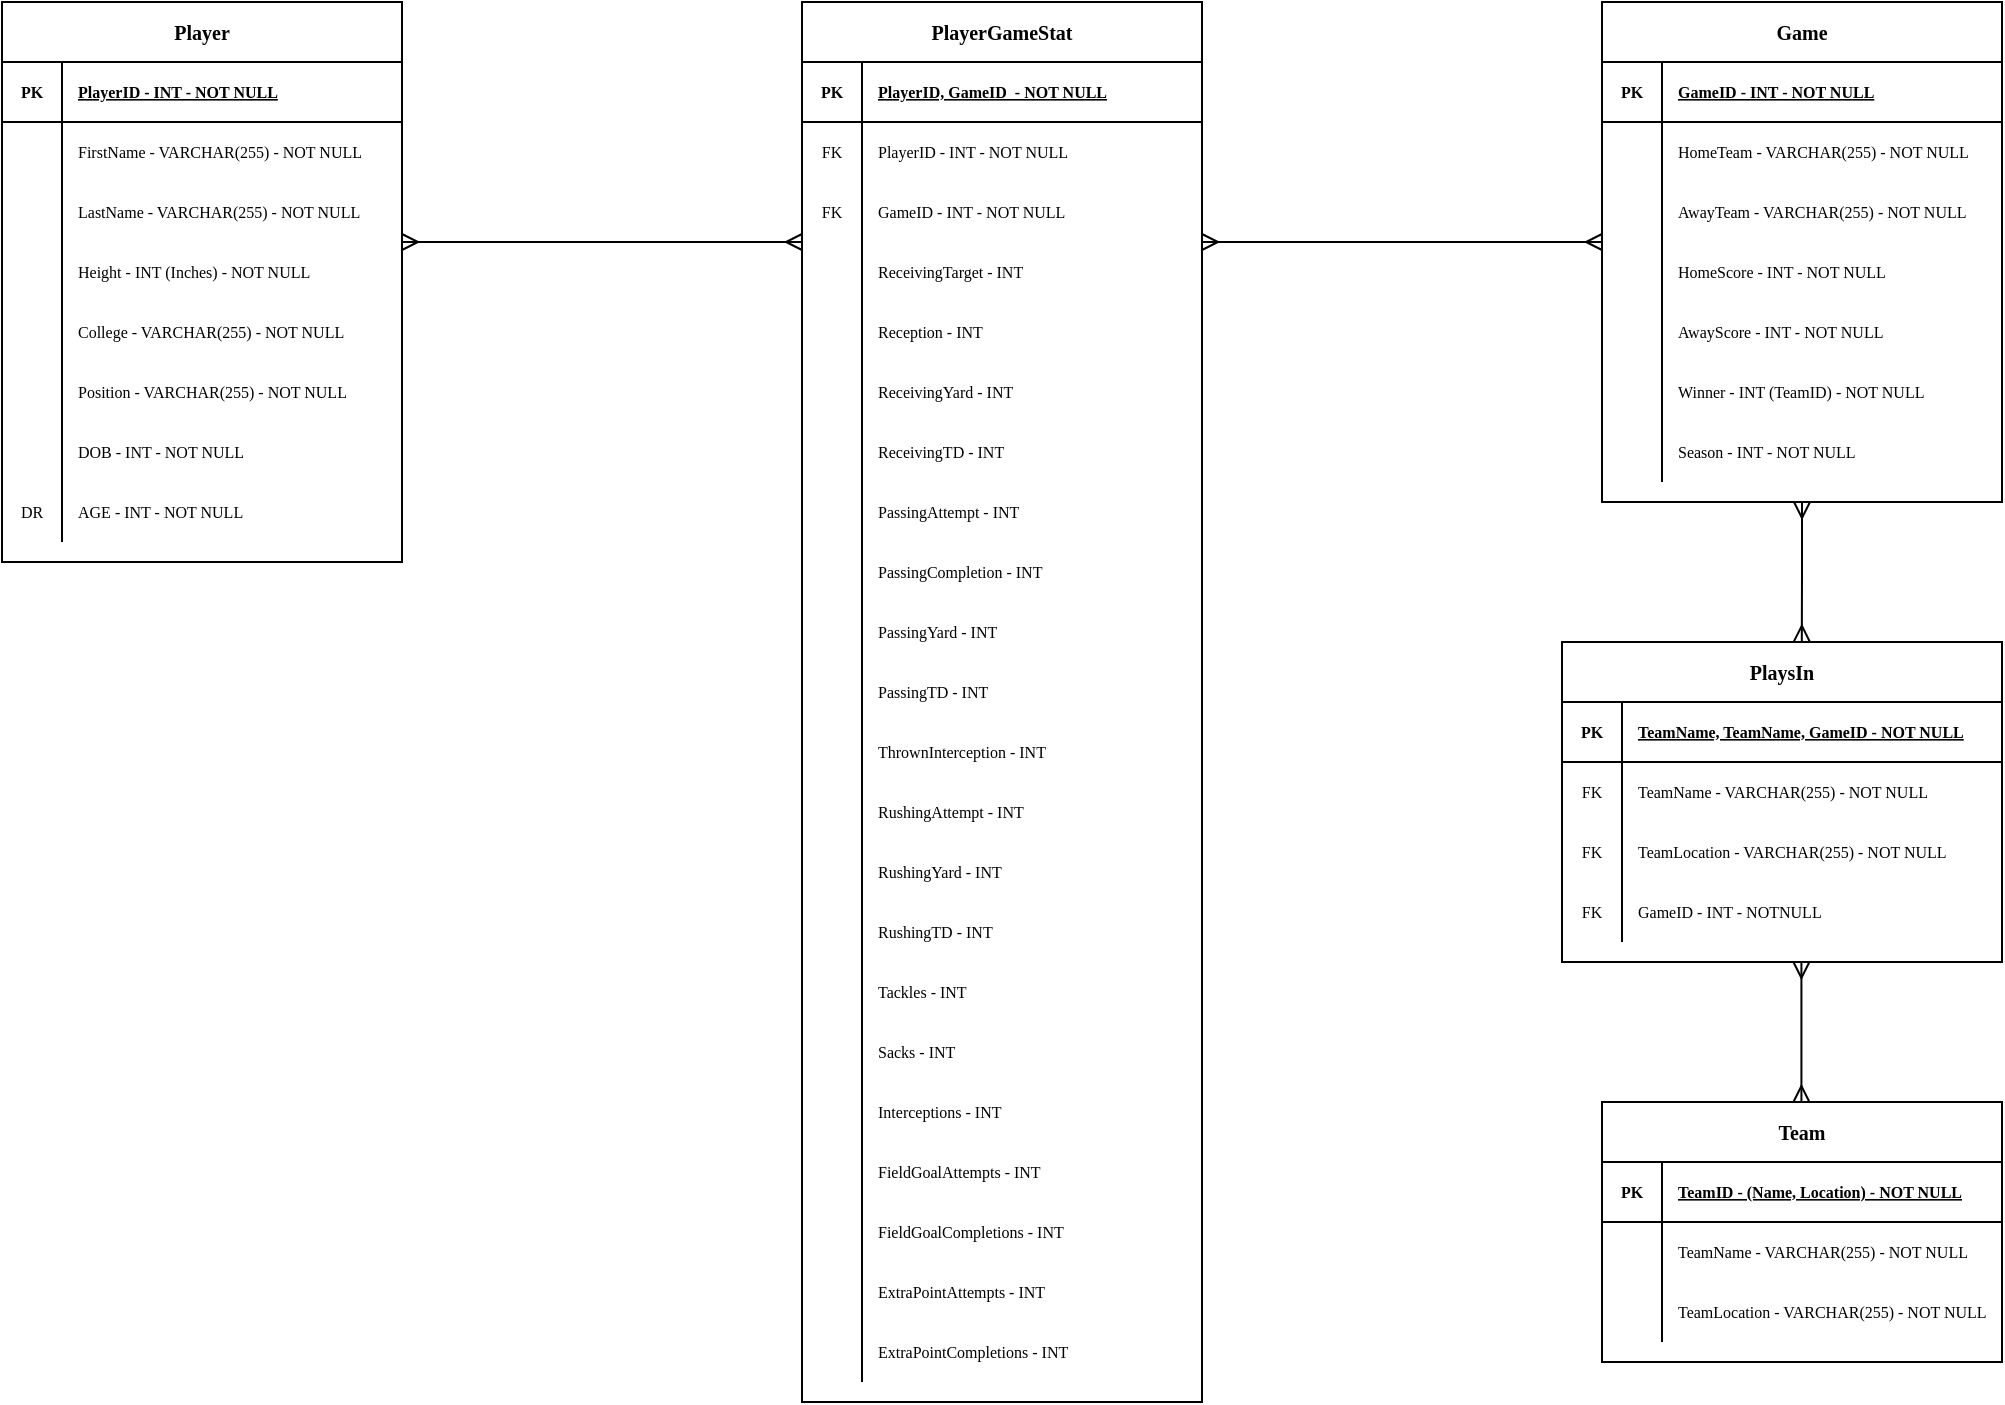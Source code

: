 <mxfile version="26.2.5">
  <diagram id="R2lEEEUBdFMjLlhIrx00" name="Page-1">
    <mxGraphModel dx="1680" dy="929" grid="1" gridSize="10" guides="1" tooltips="1" connect="1" arrows="1" fold="1" page="1" pageScale="1" pageWidth="1100" pageHeight="850" math="0" shadow="0" extFonts="Permanent Marker^https://fonts.googleapis.com/css?family=Permanent+Marker">
      <root>
        <mxCell id="0" />
        <mxCell id="1" parent="0" />
        <mxCell id="C-vyLk0tnHw3VtMMgP7b-2" value="Player" style="shape=table;startSize=30;container=1;collapsible=1;childLayout=tableLayout;fixedRows=1;rowLines=0;fontStyle=1;align=center;resizeLast=1;fontFamily=Times New Roman;fontSize=10;" parent="1" vertex="1">
          <mxGeometry x="40" y="40" width="200" height="280" as="geometry">
            <mxRectangle x="250" y="40" width="130" height="30" as="alternateBounds" />
          </mxGeometry>
        </mxCell>
        <mxCell id="C-vyLk0tnHw3VtMMgP7b-3" value="" style="shape=partialRectangle;collapsible=0;dropTarget=0;pointerEvents=0;fillColor=none;points=[[0,0.5],[1,0.5]];portConstraint=eastwest;top=0;left=0;right=0;bottom=1;fontFamily=Times New Roman;fontSize=8;" parent="C-vyLk0tnHw3VtMMgP7b-2" vertex="1">
          <mxGeometry y="30" width="200" height="30" as="geometry" />
        </mxCell>
        <mxCell id="C-vyLk0tnHw3VtMMgP7b-4" value="PK" style="shape=partialRectangle;overflow=hidden;connectable=0;fillColor=none;top=0;left=0;bottom=0;right=0;fontStyle=1;fontFamily=Times New Roman;fontSize=8;" parent="C-vyLk0tnHw3VtMMgP7b-3" vertex="1">
          <mxGeometry width="30" height="30" as="geometry">
            <mxRectangle width="30" height="30" as="alternateBounds" />
          </mxGeometry>
        </mxCell>
        <mxCell id="C-vyLk0tnHw3VtMMgP7b-5" value="PlayerID - INT - NOT NULL" style="shape=partialRectangle;overflow=hidden;connectable=0;fillColor=none;top=0;left=0;bottom=0;right=0;align=left;spacingLeft=6;fontStyle=5;fontFamily=Times New Roman;fontSize=8;" parent="C-vyLk0tnHw3VtMMgP7b-3" vertex="1">
          <mxGeometry x="30" width="170" height="30" as="geometry">
            <mxRectangle width="170" height="30" as="alternateBounds" />
          </mxGeometry>
        </mxCell>
        <mxCell id="C-vyLk0tnHw3VtMMgP7b-6" value="" style="shape=partialRectangle;collapsible=0;dropTarget=0;pointerEvents=0;fillColor=none;points=[[0,0.5],[1,0.5]];portConstraint=eastwest;top=0;left=0;right=0;bottom=0;fontFamily=Times New Roman;fontSize=8;" parent="C-vyLk0tnHw3VtMMgP7b-2" vertex="1">
          <mxGeometry y="60" width="200" height="30" as="geometry" />
        </mxCell>
        <mxCell id="C-vyLk0tnHw3VtMMgP7b-7" value="" style="shape=partialRectangle;overflow=hidden;connectable=0;fillColor=none;top=0;left=0;bottom=0;right=0;fontFamily=Times New Roman;fontSize=8;" parent="C-vyLk0tnHw3VtMMgP7b-6" vertex="1">
          <mxGeometry width="30" height="30" as="geometry">
            <mxRectangle width="30" height="30" as="alternateBounds" />
          </mxGeometry>
        </mxCell>
        <mxCell id="C-vyLk0tnHw3VtMMgP7b-8" value="FirstName - VARCHAR(255) - NOT NULL" style="shape=partialRectangle;overflow=hidden;connectable=0;fillColor=none;top=0;left=0;bottom=0;right=0;align=left;spacingLeft=6;fontFamily=Times New Roman;fontSize=8;" parent="C-vyLk0tnHw3VtMMgP7b-6" vertex="1">
          <mxGeometry x="30" width="170" height="30" as="geometry">
            <mxRectangle width="170" height="30" as="alternateBounds" />
          </mxGeometry>
        </mxCell>
        <mxCell id="C-vyLk0tnHw3VtMMgP7b-9" value="" style="shape=partialRectangle;collapsible=0;dropTarget=0;pointerEvents=0;fillColor=none;points=[[0,0.5],[1,0.5]];portConstraint=eastwest;top=0;left=0;right=0;bottom=0;fontFamily=Times New Roman;fontSize=8;" parent="C-vyLk0tnHw3VtMMgP7b-2" vertex="1">
          <mxGeometry y="90" width="200" height="30" as="geometry" />
        </mxCell>
        <mxCell id="C-vyLk0tnHw3VtMMgP7b-10" value="" style="shape=partialRectangle;overflow=hidden;connectable=0;fillColor=none;top=0;left=0;bottom=0;right=0;fontFamily=Times New Roman;fontSize=8;" parent="C-vyLk0tnHw3VtMMgP7b-9" vertex="1">
          <mxGeometry width="30" height="30" as="geometry">
            <mxRectangle width="30" height="30" as="alternateBounds" />
          </mxGeometry>
        </mxCell>
        <mxCell id="C-vyLk0tnHw3VtMMgP7b-11" value="LastName - VARCHAR(255) - NOT NULL" style="shape=partialRectangle;overflow=hidden;connectable=0;fillColor=none;top=0;left=0;bottom=0;right=0;align=left;spacingLeft=6;fontFamily=Times New Roman;fontSize=8;" parent="C-vyLk0tnHw3VtMMgP7b-9" vertex="1">
          <mxGeometry x="30" width="170" height="30" as="geometry">
            <mxRectangle width="170" height="30" as="alternateBounds" />
          </mxGeometry>
        </mxCell>
        <mxCell id="zyysileTnuzCMfOpkXGx-22" value="" style="shape=partialRectangle;collapsible=0;dropTarget=0;pointerEvents=0;fillColor=none;points=[[0,0.5],[1,0.5]];portConstraint=eastwest;top=0;left=0;right=0;bottom=0;fontFamily=Times New Roman;fontSize=8;" vertex="1" parent="C-vyLk0tnHw3VtMMgP7b-2">
          <mxGeometry y="120" width="200" height="30" as="geometry" />
        </mxCell>
        <mxCell id="zyysileTnuzCMfOpkXGx-23" value="" style="shape=partialRectangle;overflow=hidden;connectable=0;fillColor=none;top=0;left=0;bottom=0;right=0;fontFamily=Times New Roman;fontSize=8;" vertex="1" parent="zyysileTnuzCMfOpkXGx-22">
          <mxGeometry width="30" height="30" as="geometry">
            <mxRectangle width="30" height="30" as="alternateBounds" />
          </mxGeometry>
        </mxCell>
        <mxCell id="zyysileTnuzCMfOpkXGx-24" value="Height - INT (Inches) - NOT NULL" style="shape=partialRectangle;overflow=hidden;connectable=0;fillColor=none;top=0;left=0;bottom=0;right=0;align=left;spacingLeft=6;fontFamily=Times New Roman;fontSize=8;" vertex="1" parent="zyysileTnuzCMfOpkXGx-22">
          <mxGeometry x="30" width="170" height="30" as="geometry">
            <mxRectangle width="170" height="30" as="alternateBounds" />
          </mxGeometry>
        </mxCell>
        <mxCell id="zyysileTnuzCMfOpkXGx-25" value="" style="shape=partialRectangle;collapsible=0;dropTarget=0;pointerEvents=0;fillColor=none;points=[[0,0.5],[1,0.5]];portConstraint=eastwest;top=0;left=0;right=0;bottom=0;fontFamily=Times New Roman;fontSize=8;" vertex="1" parent="C-vyLk0tnHw3VtMMgP7b-2">
          <mxGeometry y="150" width="200" height="30" as="geometry" />
        </mxCell>
        <mxCell id="zyysileTnuzCMfOpkXGx-26" value="" style="shape=partialRectangle;overflow=hidden;connectable=0;fillColor=none;top=0;left=0;bottom=0;right=0;fontFamily=Times New Roman;fontSize=8;" vertex="1" parent="zyysileTnuzCMfOpkXGx-25">
          <mxGeometry width="30" height="30" as="geometry">
            <mxRectangle width="30" height="30" as="alternateBounds" />
          </mxGeometry>
        </mxCell>
        <mxCell id="zyysileTnuzCMfOpkXGx-27" value="College - VARCHAR(255) - NOT NULL" style="shape=partialRectangle;overflow=hidden;connectable=0;fillColor=none;top=0;left=0;bottom=0;right=0;align=left;spacingLeft=6;fontFamily=Times New Roman;fontSize=8;" vertex="1" parent="zyysileTnuzCMfOpkXGx-25">
          <mxGeometry x="30" width="170" height="30" as="geometry">
            <mxRectangle width="170" height="30" as="alternateBounds" />
          </mxGeometry>
        </mxCell>
        <mxCell id="zyysileTnuzCMfOpkXGx-28" value="" style="shape=partialRectangle;collapsible=0;dropTarget=0;pointerEvents=0;fillColor=none;points=[[0,0.5],[1,0.5]];portConstraint=eastwest;top=0;left=0;right=0;bottom=0;fontFamily=Times New Roman;fontSize=8;" vertex="1" parent="C-vyLk0tnHw3VtMMgP7b-2">
          <mxGeometry y="180" width="200" height="30" as="geometry" />
        </mxCell>
        <mxCell id="zyysileTnuzCMfOpkXGx-29" value="" style="shape=partialRectangle;overflow=hidden;connectable=0;fillColor=none;top=0;left=0;bottom=0;right=0;fontFamily=Times New Roman;fontSize=8;" vertex="1" parent="zyysileTnuzCMfOpkXGx-28">
          <mxGeometry width="30" height="30" as="geometry">
            <mxRectangle width="30" height="30" as="alternateBounds" />
          </mxGeometry>
        </mxCell>
        <mxCell id="zyysileTnuzCMfOpkXGx-30" value="Position - VARCHAR(255) - NOT NULL" style="shape=partialRectangle;overflow=hidden;connectable=0;fillColor=none;top=0;left=0;bottom=0;right=0;align=left;spacingLeft=6;fontFamily=Times New Roman;fontSize=8;" vertex="1" parent="zyysileTnuzCMfOpkXGx-28">
          <mxGeometry x="30" width="170" height="30" as="geometry">
            <mxRectangle width="170" height="30" as="alternateBounds" />
          </mxGeometry>
        </mxCell>
        <mxCell id="zyysileTnuzCMfOpkXGx-31" value="" style="shape=partialRectangle;collapsible=0;dropTarget=0;pointerEvents=0;fillColor=none;points=[[0,0.5],[1,0.5]];portConstraint=eastwest;top=0;left=0;right=0;bottom=0;fontFamily=Times New Roman;fontSize=8;" vertex="1" parent="C-vyLk0tnHw3VtMMgP7b-2">
          <mxGeometry y="210" width="200" height="30" as="geometry" />
        </mxCell>
        <mxCell id="zyysileTnuzCMfOpkXGx-32" value="" style="shape=partialRectangle;overflow=hidden;connectable=0;fillColor=none;top=0;left=0;bottom=0;right=0;fontFamily=Times New Roman;fontSize=8;" vertex="1" parent="zyysileTnuzCMfOpkXGx-31">
          <mxGeometry width="30" height="30" as="geometry">
            <mxRectangle width="30" height="30" as="alternateBounds" />
          </mxGeometry>
        </mxCell>
        <mxCell id="zyysileTnuzCMfOpkXGx-33" value="DOB - INT - NOT NULL" style="shape=partialRectangle;overflow=hidden;connectable=0;fillColor=none;top=0;left=0;bottom=0;right=0;align=left;spacingLeft=6;fontFamily=Times New Roman;fontSize=8;" vertex="1" parent="zyysileTnuzCMfOpkXGx-31">
          <mxGeometry x="30" width="170" height="30" as="geometry">
            <mxRectangle width="170" height="30" as="alternateBounds" />
          </mxGeometry>
        </mxCell>
        <mxCell id="zyysileTnuzCMfOpkXGx-34" value="" style="shape=partialRectangle;collapsible=0;dropTarget=0;pointerEvents=0;fillColor=none;points=[[0,0.5],[1,0.5]];portConstraint=eastwest;top=0;left=0;right=0;bottom=0;fontFamily=Times New Roman;fontSize=8;" vertex="1" parent="C-vyLk0tnHw3VtMMgP7b-2">
          <mxGeometry y="240" width="200" height="30" as="geometry" />
        </mxCell>
        <mxCell id="zyysileTnuzCMfOpkXGx-35" value="DR" style="shape=partialRectangle;overflow=hidden;connectable=0;fillColor=none;top=0;left=0;bottom=0;right=0;fontFamily=Times New Roman;fontSize=8;" vertex="1" parent="zyysileTnuzCMfOpkXGx-34">
          <mxGeometry width="30" height="30" as="geometry">
            <mxRectangle width="30" height="30" as="alternateBounds" />
          </mxGeometry>
        </mxCell>
        <mxCell id="zyysileTnuzCMfOpkXGx-36" value="AGE - INT - NOT NULL" style="shape=partialRectangle;overflow=hidden;connectable=0;fillColor=none;top=0;left=0;bottom=0;right=0;align=left;spacingLeft=6;fontFamily=Times New Roman;fontSize=8;" vertex="1" parent="zyysileTnuzCMfOpkXGx-34">
          <mxGeometry x="30" width="170" height="30" as="geometry">
            <mxRectangle width="170" height="30" as="alternateBounds" />
          </mxGeometry>
        </mxCell>
        <mxCell id="zyysileTnuzCMfOpkXGx-40" value="PlayerGameStat" style="shape=table;startSize=30;container=1;collapsible=1;childLayout=tableLayout;fixedRows=1;rowLines=0;fontStyle=1;align=center;resizeLast=1;fontFamily=Times New Roman;fontSize=10;" vertex="1" parent="1">
          <mxGeometry x="440" y="40" width="200" height="700" as="geometry">
            <mxRectangle x="250" y="40" width="130" height="30" as="alternateBounds" />
          </mxGeometry>
        </mxCell>
        <mxCell id="zyysileTnuzCMfOpkXGx-41" value="" style="shape=partialRectangle;collapsible=0;dropTarget=0;pointerEvents=0;fillColor=none;points=[[0,0.5],[1,0.5]];portConstraint=eastwest;top=0;left=0;right=0;bottom=1;fontFamily=Times New Roman;fontSize=8;" vertex="1" parent="zyysileTnuzCMfOpkXGx-40">
          <mxGeometry y="30" width="200" height="30" as="geometry" />
        </mxCell>
        <mxCell id="zyysileTnuzCMfOpkXGx-42" value="PK" style="shape=partialRectangle;overflow=hidden;connectable=0;fillColor=none;top=0;left=0;bottom=0;right=0;fontStyle=1;fontFamily=Times New Roman;fontSize=8;" vertex="1" parent="zyysileTnuzCMfOpkXGx-41">
          <mxGeometry width="30" height="30" as="geometry">
            <mxRectangle width="30" height="30" as="alternateBounds" />
          </mxGeometry>
        </mxCell>
        <mxCell id="zyysileTnuzCMfOpkXGx-43" value="PlayerID, GameID  - NOT NULL" style="shape=partialRectangle;overflow=hidden;connectable=0;fillColor=none;top=0;left=0;bottom=0;right=0;align=left;spacingLeft=6;fontStyle=5;fontFamily=Times New Roman;fontSize=8;" vertex="1" parent="zyysileTnuzCMfOpkXGx-41">
          <mxGeometry x="30" width="170" height="30" as="geometry">
            <mxRectangle width="170" height="30" as="alternateBounds" />
          </mxGeometry>
        </mxCell>
        <mxCell id="zyysileTnuzCMfOpkXGx-44" value="" style="shape=partialRectangle;collapsible=0;dropTarget=0;pointerEvents=0;fillColor=none;points=[[0,0.5],[1,0.5]];portConstraint=eastwest;top=0;left=0;right=0;bottom=0;fontFamily=Times New Roman;fontSize=8;" vertex="1" parent="zyysileTnuzCMfOpkXGx-40">
          <mxGeometry y="60" width="200" height="30" as="geometry" />
        </mxCell>
        <mxCell id="zyysileTnuzCMfOpkXGx-45" value="FK" style="shape=partialRectangle;overflow=hidden;connectable=0;fillColor=none;top=0;left=0;bottom=0;right=0;fontFamily=Times New Roman;fontSize=8;" vertex="1" parent="zyysileTnuzCMfOpkXGx-44">
          <mxGeometry width="30" height="30" as="geometry">
            <mxRectangle width="30" height="30" as="alternateBounds" />
          </mxGeometry>
        </mxCell>
        <mxCell id="zyysileTnuzCMfOpkXGx-46" value="PlayerID - INT - NOT NULL" style="shape=partialRectangle;overflow=hidden;connectable=0;fillColor=none;top=0;left=0;bottom=0;right=0;align=left;spacingLeft=6;fontFamily=Times New Roman;fontSize=8;" vertex="1" parent="zyysileTnuzCMfOpkXGx-44">
          <mxGeometry x="30" width="170" height="30" as="geometry">
            <mxRectangle width="170" height="30" as="alternateBounds" />
          </mxGeometry>
        </mxCell>
        <mxCell id="zyysileTnuzCMfOpkXGx-47" value="" style="shape=partialRectangle;collapsible=0;dropTarget=0;pointerEvents=0;fillColor=none;points=[[0,0.5],[1,0.5]];portConstraint=eastwest;top=0;left=0;right=0;bottom=0;fontFamily=Times New Roman;fontSize=8;" vertex="1" parent="zyysileTnuzCMfOpkXGx-40">
          <mxGeometry y="90" width="200" height="30" as="geometry" />
        </mxCell>
        <mxCell id="zyysileTnuzCMfOpkXGx-48" value="FK" style="shape=partialRectangle;overflow=hidden;connectable=0;fillColor=none;top=0;left=0;bottom=0;right=0;fontFamily=Times New Roman;fontSize=8;" vertex="1" parent="zyysileTnuzCMfOpkXGx-47">
          <mxGeometry width="30" height="30" as="geometry">
            <mxRectangle width="30" height="30" as="alternateBounds" />
          </mxGeometry>
        </mxCell>
        <mxCell id="zyysileTnuzCMfOpkXGx-49" value="GameID - INT - NOT NULL" style="shape=partialRectangle;overflow=hidden;connectable=0;fillColor=none;top=0;left=0;bottom=0;right=0;align=left;spacingLeft=6;fontFamily=Times New Roman;fontSize=8;" vertex="1" parent="zyysileTnuzCMfOpkXGx-47">
          <mxGeometry x="30" width="170" height="30" as="geometry">
            <mxRectangle width="170" height="30" as="alternateBounds" />
          </mxGeometry>
        </mxCell>
        <mxCell id="zyysileTnuzCMfOpkXGx-50" value="" style="shape=partialRectangle;collapsible=0;dropTarget=0;pointerEvents=0;fillColor=none;points=[[0,0.5],[1,0.5]];portConstraint=eastwest;top=0;left=0;right=0;bottom=0;fontFamily=Times New Roman;fontSize=8;" vertex="1" parent="zyysileTnuzCMfOpkXGx-40">
          <mxGeometry y="120" width="200" height="30" as="geometry" />
        </mxCell>
        <mxCell id="zyysileTnuzCMfOpkXGx-51" value="" style="shape=partialRectangle;overflow=hidden;connectable=0;fillColor=none;top=0;left=0;bottom=0;right=0;fontFamily=Times New Roman;fontSize=8;" vertex="1" parent="zyysileTnuzCMfOpkXGx-50">
          <mxGeometry width="30" height="30" as="geometry">
            <mxRectangle width="30" height="30" as="alternateBounds" />
          </mxGeometry>
        </mxCell>
        <mxCell id="zyysileTnuzCMfOpkXGx-52" value="ReceivingTarget - INT" style="shape=partialRectangle;overflow=hidden;connectable=0;fillColor=none;top=0;left=0;bottom=0;right=0;align=left;spacingLeft=6;fontFamily=Times New Roman;fontSize=8;" vertex="1" parent="zyysileTnuzCMfOpkXGx-50">
          <mxGeometry x="30" width="170" height="30" as="geometry">
            <mxRectangle width="170" height="30" as="alternateBounds" />
          </mxGeometry>
        </mxCell>
        <mxCell id="zyysileTnuzCMfOpkXGx-53" value="" style="shape=partialRectangle;collapsible=0;dropTarget=0;pointerEvents=0;fillColor=none;points=[[0,0.5],[1,0.5]];portConstraint=eastwest;top=0;left=0;right=0;bottom=0;fontFamily=Times New Roman;fontSize=8;" vertex="1" parent="zyysileTnuzCMfOpkXGx-40">
          <mxGeometry y="150" width="200" height="30" as="geometry" />
        </mxCell>
        <mxCell id="zyysileTnuzCMfOpkXGx-54" value="" style="shape=partialRectangle;overflow=hidden;connectable=0;fillColor=none;top=0;left=0;bottom=0;right=0;fontFamily=Times New Roman;fontSize=8;" vertex="1" parent="zyysileTnuzCMfOpkXGx-53">
          <mxGeometry width="30" height="30" as="geometry">
            <mxRectangle width="30" height="30" as="alternateBounds" />
          </mxGeometry>
        </mxCell>
        <mxCell id="zyysileTnuzCMfOpkXGx-55" value="Reception - INT" style="shape=partialRectangle;overflow=hidden;connectable=0;fillColor=none;top=0;left=0;bottom=0;right=0;align=left;spacingLeft=6;fontFamily=Times New Roman;fontSize=8;" vertex="1" parent="zyysileTnuzCMfOpkXGx-53">
          <mxGeometry x="30" width="170" height="30" as="geometry">
            <mxRectangle width="170" height="30" as="alternateBounds" />
          </mxGeometry>
        </mxCell>
        <mxCell id="zyysileTnuzCMfOpkXGx-56" value="" style="shape=partialRectangle;collapsible=0;dropTarget=0;pointerEvents=0;fillColor=none;points=[[0,0.5],[1,0.5]];portConstraint=eastwest;top=0;left=0;right=0;bottom=0;fontFamily=Times New Roman;fontSize=8;" vertex="1" parent="zyysileTnuzCMfOpkXGx-40">
          <mxGeometry y="180" width="200" height="30" as="geometry" />
        </mxCell>
        <mxCell id="zyysileTnuzCMfOpkXGx-57" value="" style="shape=partialRectangle;overflow=hidden;connectable=0;fillColor=none;top=0;left=0;bottom=0;right=0;fontFamily=Times New Roman;fontSize=8;" vertex="1" parent="zyysileTnuzCMfOpkXGx-56">
          <mxGeometry width="30" height="30" as="geometry">
            <mxRectangle width="30" height="30" as="alternateBounds" />
          </mxGeometry>
        </mxCell>
        <mxCell id="zyysileTnuzCMfOpkXGx-58" value="ReceivingYard - INT" style="shape=partialRectangle;overflow=hidden;connectable=0;fillColor=none;top=0;left=0;bottom=0;right=0;align=left;spacingLeft=6;fontFamily=Times New Roman;fontSize=8;" vertex="1" parent="zyysileTnuzCMfOpkXGx-56">
          <mxGeometry x="30" width="170" height="30" as="geometry">
            <mxRectangle width="170" height="30" as="alternateBounds" />
          </mxGeometry>
        </mxCell>
        <mxCell id="zyysileTnuzCMfOpkXGx-59" value="" style="shape=partialRectangle;collapsible=0;dropTarget=0;pointerEvents=0;fillColor=none;points=[[0,0.5],[1,0.5]];portConstraint=eastwest;top=0;left=0;right=0;bottom=0;fontFamily=Times New Roman;fontSize=8;" vertex="1" parent="zyysileTnuzCMfOpkXGx-40">
          <mxGeometry y="210" width="200" height="30" as="geometry" />
        </mxCell>
        <mxCell id="zyysileTnuzCMfOpkXGx-60" value="" style="shape=partialRectangle;overflow=hidden;connectable=0;fillColor=none;top=0;left=0;bottom=0;right=0;fontFamily=Times New Roman;fontSize=8;" vertex="1" parent="zyysileTnuzCMfOpkXGx-59">
          <mxGeometry width="30" height="30" as="geometry">
            <mxRectangle width="30" height="30" as="alternateBounds" />
          </mxGeometry>
        </mxCell>
        <mxCell id="zyysileTnuzCMfOpkXGx-61" value="ReceivingTD - INT" style="shape=partialRectangle;overflow=hidden;connectable=0;fillColor=none;top=0;left=0;bottom=0;right=0;align=left;spacingLeft=6;fontFamily=Times New Roman;fontSize=8;" vertex="1" parent="zyysileTnuzCMfOpkXGx-59">
          <mxGeometry x="30" width="170" height="30" as="geometry">
            <mxRectangle width="170" height="30" as="alternateBounds" />
          </mxGeometry>
        </mxCell>
        <mxCell id="zyysileTnuzCMfOpkXGx-62" value="" style="shape=partialRectangle;collapsible=0;dropTarget=0;pointerEvents=0;fillColor=none;points=[[0,0.5],[1,0.5]];portConstraint=eastwest;top=0;left=0;right=0;bottom=0;fontFamily=Times New Roman;fontSize=8;" vertex="1" parent="zyysileTnuzCMfOpkXGx-40">
          <mxGeometry y="240" width="200" height="30" as="geometry" />
        </mxCell>
        <mxCell id="zyysileTnuzCMfOpkXGx-63" value="" style="shape=partialRectangle;overflow=hidden;connectable=0;fillColor=none;top=0;left=0;bottom=0;right=0;fontFamily=Times New Roman;fontSize=8;" vertex="1" parent="zyysileTnuzCMfOpkXGx-62">
          <mxGeometry width="30" height="30" as="geometry">
            <mxRectangle width="30" height="30" as="alternateBounds" />
          </mxGeometry>
        </mxCell>
        <mxCell id="zyysileTnuzCMfOpkXGx-64" value="PassingAttempt - INT" style="shape=partialRectangle;overflow=hidden;connectable=0;fillColor=none;top=0;left=0;bottom=0;right=0;align=left;spacingLeft=6;fontFamily=Times New Roman;fontSize=8;" vertex="1" parent="zyysileTnuzCMfOpkXGx-62">
          <mxGeometry x="30" width="170" height="30" as="geometry">
            <mxRectangle width="170" height="30" as="alternateBounds" />
          </mxGeometry>
        </mxCell>
        <mxCell id="zyysileTnuzCMfOpkXGx-66" value="" style="shape=partialRectangle;collapsible=0;dropTarget=0;pointerEvents=0;fillColor=none;points=[[0,0.5],[1,0.5]];portConstraint=eastwest;top=0;left=0;right=0;bottom=0;fontFamily=Times New Roman;fontSize=8;" vertex="1" parent="zyysileTnuzCMfOpkXGx-40">
          <mxGeometry y="270" width="200" height="30" as="geometry" />
        </mxCell>
        <mxCell id="zyysileTnuzCMfOpkXGx-67" value="" style="shape=partialRectangle;overflow=hidden;connectable=0;fillColor=none;top=0;left=0;bottom=0;right=0;fontFamily=Times New Roman;fontSize=8;" vertex="1" parent="zyysileTnuzCMfOpkXGx-66">
          <mxGeometry width="30" height="30" as="geometry">
            <mxRectangle width="30" height="30" as="alternateBounds" />
          </mxGeometry>
        </mxCell>
        <mxCell id="zyysileTnuzCMfOpkXGx-68" value="PassingCompletion - INT" style="shape=partialRectangle;overflow=hidden;connectable=0;fillColor=none;top=0;left=0;bottom=0;right=0;align=left;spacingLeft=6;fontFamily=Times New Roman;fontSize=8;" vertex="1" parent="zyysileTnuzCMfOpkXGx-66">
          <mxGeometry x="30" width="170" height="30" as="geometry">
            <mxRectangle width="170" height="30" as="alternateBounds" />
          </mxGeometry>
        </mxCell>
        <mxCell id="zyysileTnuzCMfOpkXGx-69" value="" style="shape=partialRectangle;collapsible=0;dropTarget=0;pointerEvents=0;fillColor=none;points=[[0,0.5],[1,0.5]];portConstraint=eastwest;top=0;left=0;right=0;bottom=0;fontFamily=Times New Roman;fontSize=8;" vertex="1" parent="zyysileTnuzCMfOpkXGx-40">
          <mxGeometry y="300" width="200" height="30" as="geometry" />
        </mxCell>
        <mxCell id="zyysileTnuzCMfOpkXGx-70" value="" style="shape=partialRectangle;overflow=hidden;connectable=0;fillColor=none;top=0;left=0;bottom=0;right=0;fontFamily=Times New Roman;fontSize=8;" vertex="1" parent="zyysileTnuzCMfOpkXGx-69">
          <mxGeometry width="30" height="30" as="geometry">
            <mxRectangle width="30" height="30" as="alternateBounds" />
          </mxGeometry>
        </mxCell>
        <mxCell id="zyysileTnuzCMfOpkXGx-71" value="PassingYard - INT" style="shape=partialRectangle;overflow=hidden;connectable=0;fillColor=none;top=0;left=0;bottom=0;right=0;align=left;spacingLeft=6;fontFamily=Times New Roman;fontSize=8;" vertex="1" parent="zyysileTnuzCMfOpkXGx-69">
          <mxGeometry x="30" width="170" height="30" as="geometry">
            <mxRectangle width="170" height="30" as="alternateBounds" />
          </mxGeometry>
        </mxCell>
        <mxCell id="zyysileTnuzCMfOpkXGx-72" value="" style="shape=partialRectangle;collapsible=0;dropTarget=0;pointerEvents=0;fillColor=none;points=[[0,0.5],[1,0.5]];portConstraint=eastwest;top=0;left=0;right=0;bottom=0;fontFamily=Times New Roman;fontSize=8;" vertex="1" parent="zyysileTnuzCMfOpkXGx-40">
          <mxGeometry y="330" width="200" height="30" as="geometry" />
        </mxCell>
        <mxCell id="zyysileTnuzCMfOpkXGx-73" value="" style="shape=partialRectangle;overflow=hidden;connectable=0;fillColor=none;top=0;left=0;bottom=0;right=0;fontFamily=Times New Roman;fontSize=8;" vertex="1" parent="zyysileTnuzCMfOpkXGx-72">
          <mxGeometry width="30" height="30" as="geometry">
            <mxRectangle width="30" height="30" as="alternateBounds" />
          </mxGeometry>
        </mxCell>
        <mxCell id="zyysileTnuzCMfOpkXGx-74" value="PassingTD - INT" style="shape=partialRectangle;overflow=hidden;connectable=0;fillColor=none;top=0;left=0;bottom=0;right=0;align=left;spacingLeft=6;fontFamily=Times New Roman;fontSize=8;" vertex="1" parent="zyysileTnuzCMfOpkXGx-72">
          <mxGeometry x="30" width="170" height="30" as="geometry">
            <mxRectangle width="170" height="30" as="alternateBounds" />
          </mxGeometry>
        </mxCell>
        <mxCell id="zyysileTnuzCMfOpkXGx-75" value="" style="shape=partialRectangle;collapsible=0;dropTarget=0;pointerEvents=0;fillColor=none;points=[[0,0.5],[1,0.5]];portConstraint=eastwest;top=0;left=0;right=0;bottom=0;fontFamily=Times New Roman;fontSize=8;" vertex="1" parent="zyysileTnuzCMfOpkXGx-40">
          <mxGeometry y="360" width="200" height="30" as="geometry" />
        </mxCell>
        <mxCell id="zyysileTnuzCMfOpkXGx-76" value="" style="shape=partialRectangle;overflow=hidden;connectable=0;fillColor=none;top=0;left=0;bottom=0;right=0;fontFamily=Times New Roman;fontSize=8;" vertex="1" parent="zyysileTnuzCMfOpkXGx-75">
          <mxGeometry width="30" height="30" as="geometry">
            <mxRectangle width="30" height="30" as="alternateBounds" />
          </mxGeometry>
        </mxCell>
        <mxCell id="zyysileTnuzCMfOpkXGx-77" value="ThrownInterception - INT" style="shape=partialRectangle;overflow=hidden;connectable=0;fillColor=none;top=0;left=0;bottom=0;right=0;align=left;spacingLeft=6;fontFamily=Times New Roman;fontSize=8;" vertex="1" parent="zyysileTnuzCMfOpkXGx-75">
          <mxGeometry x="30" width="170" height="30" as="geometry">
            <mxRectangle width="170" height="30" as="alternateBounds" />
          </mxGeometry>
        </mxCell>
        <mxCell id="zyysileTnuzCMfOpkXGx-78" value="" style="shape=partialRectangle;collapsible=0;dropTarget=0;pointerEvents=0;fillColor=none;points=[[0,0.5],[1,0.5]];portConstraint=eastwest;top=0;left=0;right=0;bottom=0;fontFamily=Times New Roman;fontSize=8;" vertex="1" parent="zyysileTnuzCMfOpkXGx-40">
          <mxGeometry y="390" width="200" height="30" as="geometry" />
        </mxCell>
        <mxCell id="zyysileTnuzCMfOpkXGx-79" value="" style="shape=partialRectangle;overflow=hidden;connectable=0;fillColor=none;top=0;left=0;bottom=0;right=0;fontFamily=Times New Roman;fontSize=8;" vertex="1" parent="zyysileTnuzCMfOpkXGx-78">
          <mxGeometry width="30" height="30" as="geometry">
            <mxRectangle width="30" height="30" as="alternateBounds" />
          </mxGeometry>
        </mxCell>
        <mxCell id="zyysileTnuzCMfOpkXGx-80" value="RushingAttempt - INT" style="shape=partialRectangle;overflow=hidden;connectable=0;fillColor=none;top=0;left=0;bottom=0;right=0;align=left;spacingLeft=6;fontFamily=Times New Roman;fontSize=8;" vertex="1" parent="zyysileTnuzCMfOpkXGx-78">
          <mxGeometry x="30" width="170" height="30" as="geometry">
            <mxRectangle width="170" height="30" as="alternateBounds" />
          </mxGeometry>
        </mxCell>
        <mxCell id="zyysileTnuzCMfOpkXGx-81" value="" style="shape=partialRectangle;collapsible=0;dropTarget=0;pointerEvents=0;fillColor=none;points=[[0,0.5],[1,0.5]];portConstraint=eastwest;top=0;left=0;right=0;bottom=0;fontFamily=Times New Roman;fontSize=8;" vertex="1" parent="zyysileTnuzCMfOpkXGx-40">
          <mxGeometry y="420" width="200" height="30" as="geometry" />
        </mxCell>
        <mxCell id="zyysileTnuzCMfOpkXGx-82" value="" style="shape=partialRectangle;overflow=hidden;connectable=0;fillColor=none;top=0;left=0;bottom=0;right=0;fontFamily=Times New Roman;fontSize=8;" vertex="1" parent="zyysileTnuzCMfOpkXGx-81">
          <mxGeometry width="30" height="30" as="geometry">
            <mxRectangle width="30" height="30" as="alternateBounds" />
          </mxGeometry>
        </mxCell>
        <mxCell id="zyysileTnuzCMfOpkXGx-83" value="RushingYard - INT" style="shape=partialRectangle;overflow=hidden;connectable=0;fillColor=none;top=0;left=0;bottom=0;right=0;align=left;spacingLeft=6;fontFamily=Times New Roman;fontSize=8;" vertex="1" parent="zyysileTnuzCMfOpkXGx-81">
          <mxGeometry x="30" width="170" height="30" as="geometry">
            <mxRectangle width="170" height="30" as="alternateBounds" />
          </mxGeometry>
        </mxCell>
        <mxCell id="zyysileTnuzCMfOpkXGx-84" value="" style="shape=partialRectangle;collapsible=0;dropTarget=0;pointerEvents=0;fillColor=none;points=[[0,0.5],[1,0.5]];portConstraint=eastwest;top=0;left=0;right=0;bottom=0;fontFamily=Times New Roman;fontSize=8;" vertex="1" parent="zyysileTnuzCMfOpkXGx-40">
          <mxGeometry y="450" width="200" height="30" as="geometry" />
        </mxCell>
        <mxCell id="zyysileTnuzCMfOpkXGx-85" value="" style="shape=partialRectangle;overflow=hidden;connectable=0;fillColor=none;top=0;left=0;bottom=0;right=0;fontFamily=Times New Roman;fontSize=8;" vertex="1" parent="zyysileTnuzCMfOpkXGx-84">
          <mxGeometry width="30" height="30" as="geometry">
            <mxRectangle width="30" height="30" as="alternateBounds" />
          </mxGeometry>
        </mxCell>
        <mxCell id="zyysileTnuzCMfOpkXGx-86" value="RushingTD - INT" style="shape=partialRectangle;overflow=hidden;connectable=0;fillColor=none;top=0;left=0;bottom=0;right=0;align=left;spacingLeft=6;fontFamily=Times New Roman;fontSize=8;" vertex="1" parent="zyysileTnuzCMfOpkXGx-84">
          <mxGeometry x="30" width="170" height="30" as="geometry">
            <mxRectangle width="170" height="30" as="alternateBounds" />
          </mxGeometry>
        </mxCell>
        <mxCell id="zyysileTnuzCMfOpkXGx-87" value="" style="shape=partialRectangle;collapsible=0;dropTarget=0;pointerEvents=0;fillColor=none;points=[[0,0.5],[1,0.5]];portConstraint=eastwest;top=0;left=0;right=0;bottom=0;fontFamily=Times New Roman;fontSize=8;" vertex="1" parent="zyysileTnuzCMfOpkXGx-40">
          <mxGeometry y="480" width="200" height="30" as="geometry" />
        </mxCell>
        <mxCell id="zyysileTnuzCMfOpkXGx-88" value="" style="shape=partialRectangle;overflow=hidden;connectable=0;fillColor=none;top=0;left=0;bottom=0;right=0;fontFamily=Times New Roman;fontSize=8;" vertex="1" parent="zyysileTnuzCMfOpkXGx-87">
          <mxGeometry width="30" height="30" as="geometry">
            <mxRectangle width="30" height="30" as="alternateBounds" />
          </mxGeometry>
        </mxCell>
        <mxCell id="zyysileTnuzCMfOpkXGx-89" value="Tackles - INT" style="shape=partialRectangle;overflow=hidden;connectable=0;fillColor=none;top=0;left=0;bottom=0;right=0;align=left;spacingLeft=6;fontFamily=Times New Roman;fontSize=8;" vertex="1" parent="zyysileTnuzCMfOpkXGx-87">
          <mxGeometry x="30" width="170" height="30" as="geometry">
            <mxRectangle width="170" height="30" as="alternateBounds" />
          </mxGeometry>
        </mxCell>
        <mxCell id="zyysileTnuzCMfOpkXGx-90" value="" style="shape=partialRectangle;collapsible=0;dropTarget=0;pointerEvents=0;fillColor=none;points=[[0,0.5],[1,0.5]];portConstraint=eastwest;top=0;left=0;right=0;bottom=0;fontFamily=Times New Roman;fontSize=8;" vertex="1" parent="zyysileTnuzCMfOpkXGx-40">
          <mxGeometry y="510" width="200" height="30" as="geometry" />
        </mxCell>
        <mxCell id="zyysileTnuzCMfOpkXGx-91" value="" style="shape=partialRectangle;overflow=hidden;connectable=0;fillColor=none;top=0;left=0;bottom=0;right=0;fontFamily=Times New Roman;fontSize=8;" vertex="1" parent="zyysileTnuzCMfOpkXGx-90">
          <mxGeometry width="30" height="30" as="geometry">
            <mxRectangle width="30" height="30" as="alternateBounds" />
          </mxGeometry>
        </mxCell>
        <mxCell id="zyysileTnuzCMfOpkXGx-92" value="Sacks - INT" style="shape=partialRectangle;overflow=hidden;connectable=0;fillColor=none;top=0;left=0;bottom=0;right=0;align=left;spacingLeft=6;fontFamily=Times New Roman;fontSize=8;" vertex="1" parent="zyysileTnuzCMfOpkXGx-90">
          <mxGeometry x="30" width="170" height="30" as="geometry">
            <mxRectangle width="170" height="30" as="alternateBounds" />
          </mxGeometry>
        </mxCell>
        <mxCell id="zyysileTnuzCMfOpkXGx-93" value="" style="shape=partialRectangle;collapsible=0;dropTarget=0;pointerEvents=0;fillColor=none;points=[[0,0.5],[1,0.5]];portConstraint=eastwest;top=0;left=0;right=0;bottom=0;fontFamily=Times New Roman;fontSize=8;" vertex="1" parent="zyysileTnuzCMfOpkXGx-40">
          <mxGeometry y="540" width="200" height="30" as="geometry" />
        </mxCell>
        <mxCell id="zyysileTnuzCMfOpkXGx-94" value="" style="shape=partialRectangle;overflow=hidden;connectable=0;fillColor=none;top=0;left=0;bottom=0;right=0;fontFamily=Times New Roman;fontSize=8;" vertex="1" parent="zyysileTnuzCMfOpkXGx-93">
          <mxGeometry width="30" height="30" as="geometry">
            <mxRectangle width="30" height="30" as="alternateBounds" />
          </mxGeometry>
        </mxCell>
        <mxCell id="zyysileTnuzCMfOpkXGx-95" value="Interceptions - INT" style="shape=partialRectangle;overflow=hidden;connectable=0;fillColor=none;top=0;left=0;bottom=0;right=0;align=left;spacingLeft=6;fontFamily=Times New Roman;fontSize=8;" vertex="1" parent="zyysileTnuzCMfOpkXGx-93">
          <mxGeometry x="30" width="170" height="30" as="geometry">
            <mxRectangle width="170" height="30" as="alternateBounds" />
          </mxGeometry>
        </mxCell>
        <mxCell id="zyysileTnuzCMfOpkXGx-96" value="" style="shape=partialRectangle;collapsible=0;dropTarget=0;pointerEvents=0;fillColor=none;points=[[0,0.5],[1,0.5]];portConstraint=eastwest;top=0;left=0;right=0;bottom=0;fontFamily=Times New Roman;fontSize=8;" vertex="1" parent="zyysileTnuzCMfOpkXGx-40">
          <mxGeometry y="570" width="200" height="30" as="geometry" />
        </mxCell>
        <mxCell id="zyysileTnuzCMfOpkXGx-97" value="" style="shape=partialRectangle;overflow=hidden;connectable=0;fillColor=none;top=0;left=0;bottom=0;right=0;fontFamily=Times New Roman;fontSize=8;" vertex="1" parent="zyysileTnuzCMfOpkXGx-96">
          <mxGeometry width="30" height="30" as="geometry">
            <mxRectangle width="30" height="30" as="alternateBounds" />
          </mxGeometry>
        </mxCell>
        <mxCell id="zyysileTnuzCMfOpkXGx-98" value="FieldGoalAttempts - INT" style="shape=partialRectangle;overflow=hidden;connectable=0;fillColor=none;top=0;left=0;bottom=0;right=0;align=left;spacingLeft=6;fontFamily=Times New Roman;fontSize=8;" vertex="1" parent="zyysileTnuzCMfOpkXGx-96">
          <mxGeometry x="30" width="170" height="30" as="geometry">
            <mxRectangle width="170" height="30" as="alternateBounds" />
          </mxGeometry>
        </mxCell>
        <mxCell id="zyysileTnuzCMfOpkXGx-99" value="" style="shape=partialRectangle;collapsible=0;dropTarget=0;pointerEvents=0;fillColor=none;points=[[0,0.5],[1,0.5]];portConstraint=eastwest;top=0;left=0;right=0;bottom=0;fontFamily=Times New Roman;fontSize=8;" vertex="1" parent="zyysileTnuzCMfOpkXGx-40">
          <mxGeometry y="600" width="200" height="30" as="geometry" />
        </mxCell>
        <mxCell id="zyysileTnuzCMfOpkXGx-100" value="" style="shape=partialRectangle;overflow=hidden;connectable=0;fillColor=none;top=0;left=0;bottom=0;right=0;fontFamily=Times New Roman;fontSize=8;" vertex="1" parent="zyysileTnuzCMfOpkXGx-99">
          <mxGeometry width="30" height="30" as="geometry">
            <mxRectangle width="30" height="30" as="alternateBounds" />
          </mxGeometry>
        </mxCell>
        <mxCell id="zyysileTnuzCMfOpkXGx-101" value="FieldGoalCompletions - INT" style="shape=partialRectangle;overflow=hidden;connectable=0;fillColor=none;top=0;left=0;bottom=0;right=0;align=left;spacingLeft=6;fontFamily=Times New Roman;fontSize=8;" vertex="1" parent="zyysileTnuzCMfOpkXGx-99">
          <mxGeometry x="30" width="170" height="30" as="geometry">
            <mxRectangle width="170" height="30" as="alternateBounds" />
          </mxGeometry>
        </mxCell>
        <mxCell id="zyysileTnuzCMfOpkXGx-102" value="" style="shape=partialRectangle;collapsible=0;dropTarget=0;pointerEvents=0;fillColor=none;points=[[0,0.5],[1,0.5]];portConstraint=eastwest;top=0;left=0;right=0;bottom=0;fontFamily=Times New Roman;fontSize=8;" vertex="1" parent="zyysileTnuzCMfOpkXGx-40">
          <mxGeometry y="630" width="200" height="30" as="geometry" />
        </mxCell>
        <mxCell id="zyysileTnuzCMfOpkXGx-103" value="" style="shape=partialRectangle;overflow=hidden;connectable=0;fillColor=none;top=0;left=0;bottom=0;right=0;fontFamily=Times New Roman;fontSize=8;" vertex="1" parent="zyysileTnuzCMfOpkXGx-102">
          <mxGeometry width="30" height="30" as="geometry">
            <mxRectangle width="30" height="30" as="alternateBounds" />
          </mxGeometry>
        </mxCell>
        <mxCell id="zyysileTnuzCMfOpkXGx-104" value="ExtraPointAttempts - INT" style="shape=partialRectangle;overflow=hidden;connectable=0;fillColor=none;top=0;left=0;bottom=0;right=0;align=left;spacingLeft=6;fontFamily=Times New Roman;fontSize=8;" vertex="1" parent="zyysileTnuzCMfOpkXGx-102">
          <mxGeometry x="30" width="170" height="30" as="geometry">
            <mxRectangle width="170" height="30" as="alternateBounds" />
          </mxGeometry>
        </mxCell>
        <mxCell id="zyysileTnuzCMfOpkXGx-105" value="" style="shape=partialRectangle;collapsible=0;dropTarget=0;pointerEvents=0;fillColor=none;points=[[0,0.5],[1,0.5]];portConstraint=eastwest;top=0;left=0;right=0;bottom=0;fontFamily=Times New Roman;fontSize=8;" vertex="1" parent="zyysileTnuzCMfOpkXGx-40">
          <mxGeometry y="660" width="200" height="30" as="geometry" />
        </mxCell>
        <mxCell id="zyysileTnuzCMfOpkXGx-106" value="" style="shape=partialRectangle;overflow=hidden;connectable=0;fillColor=none;top=0;left=0;bottom=0;right=0;fontFamily=Times New Roman;fontSize=8;" vertex="1" parent="zyysileTnuzCMfOpkXGx-105">
          <mxGeometry width="30" height="30" as="geometry">
            <mxRectangle width="30" height="30" as="alternateBounds" />
          </mxGeometry>
        </mxCell>
        <mxCell id="zyysileTnuzCMfOpkXGx-107" value="ExtraPointCompletions - INT" style="shape=partialRectangle;overflow=hidden;connectable=0;fillColor=none;top=0;left=0;bottom=0;right=0;align=left;spacingLeft=6;fontFamily=Times New Roman;fontSize=8;" vertex="1" parent="zyysileTnuzCMfOpkXGx-105">
          <mxGeometry x="30" width="170" height="30" as="geometry">
            <mxRectangle width="170" height="30" as="alternateBounds" />
          </mxGeometry>
        </mxCell>
        <mxCell id="zyysileTnuzCMfOpkXGx-108" value="Game" style="shape=table;startSize=30;container=1;collapsible=1;childLayout=tableLayout;fixedRows=1;rowLines=0;fontStyle=1;align=center;resizeLast=1;fontFamily=Times New Roman;fontSize=10;" vertex="1" parent="1">
          <mxGeometry x="840" y="40" width="200" height="250" as="geometry">
            <mxRectangle x="250" y="40" width="130" height="30" as="alternateBounds" />
          </mxGeometry>
        </mxCell>
        <mxCell id="zyysileTnuzCMfOpkXGx-109" value="" style="shape=partialRectangle;collapsible=0;dropTarget=0;pointerEvents=0;fillColor=none;points=[[0,0.5],[1,0.5]];portConstraint=eastwest;top=0;left=0;right=0;bottom=1;fontFamily=Times New Roman;fontSize=8;" vertex="1" parent="zyysileTnuzCMfOpkXGx-108">
          <mxGeometry y="30" width="200" height="30" as="geometry" />
        </mxCell>
        <mxCell id="zyysileTnuzCMfOpkXGx-110" value="PK" style="shape=partialRectangle;overflow=hidden;connectable=0;fillColor=none;top=0;left=0;bottom=0;right=0;fontStyle=1;fontFamily=Times New Roman;fontSize=8;" vertex="1" parent="zyysileTnuzCMfOpkXGx-109">
          <mxGeometry width="30" height="30" as="geometry">
            <mxRectangle width="30" height="30" as="alternateBounds" />
          </mxGeometry>
        </mxCell>
        <mxCell id="zyysileTnuzCMfOpkXGx-111" value="GameID - INT - NOT NULL" style="shape=partialRectangle;overflow=hidden;connectable=0;fillColor=none;top=0;left=0;bottom=0;right=0;align=left;spacingLeft=6;fontStyle=5;fontFamily=Times New Roman;fontSize=8;" vertex="1" parent="zyysileTnuzCMfOpkXGx-109">
          <mxGeometry x="30" width="170" height="30" as="geometry">
            <mxRectangle width="170" height="30" as="alternateBounds" />
          </mxGeometry>
        </mxCell>
        <mxCell id="zyysileTnuzCMfOpkXGx-112" value="" style="shape=partialRectangle;collapsible=0;dropTarget=0;pointerEvents=0;fillColor=none;points=[[0,0.5],[1,0.5]];portConstraint=eastwest;top=0;left=0;right=0;bottom=0;fontFamily=Times New Roman;fontSize=8;" vertex="1" parent="zyysileTnuzCMfOpkXGx-108">
          <mxGeometry y="60" width="200" height="30" as="geometry" />
        </mxCell>
        <mxCell id="zyysileTnuzCMfOpkXGx-113" value="" style="shape=partialRectangle;overflow=hidden;connectable=0;fillColor=none;top=0;left=0;bottom=0;right=0;fontFamily=Times New Roman;fontSize=8;" vertex="1" parent="zyysileTnuzCMfOpkXGx-112">
          <mxGeometry width="30" height="30" as="geometry">
            <mxRectangle width="30" height="30" as="alternateBounds" />
          </mxGeometry>
        </mxCell>
        <mxCell id="zyysileTnuzCMfOpkXGx-114" value="HomeTeam - VARCHAR(255) - NOT NULL" style="shape=partialRectangle;overflow=hidden;connectable=0;fillColor=none;top=0;left=0;bottom=0;right=0;align=left;spacingLeft=6;fontFamily=Times New Roman;fontSize=8;" vertex="1" parent="zyysileTnuzCMfOpkXGx-112">
          <mxGeometry x="30" width="170" height="30" as="geometry">
            <mxRectangle width="170" height="30" as="alternateBounds" />
          </mxGeometry>
        </mxCell>
        <mxCell id="zyysileTnuzCMfOpkXGx-115" value="" style="shape=partialRectangle;collapsible=0;dropTarget=0;pointerEvents=0;fillColor=none;points=[[0,0.5],[1,0.5]];portConstraint=eastwest;top=0;left=0;right=0;bottom=0;fontFamily=Times New Roman;fontSize=8;" vertex="1" parent="zyysileTnuzCMfOpkXGx-108">
          <mxGeometry y="90" width="200" height="30" as="geometry" />
        </mxCell>
        <mxCell id="zyysileTnuzCMfOpkXGx-116" value="" style="shape=partialRectangle;overflow=hidden;connectable=0;fillColor=none;top=0;left=0;bottom=0;right=0;fontFamily=Times New Roman;fontSize=8;" vertex="1" parent="zyysileTnuzCMfOpkXGx-115">
          <mxGeometry width="30" height="30" as="geometry">
            <mxRectangle width="30" height="30" as="alternateBounds" />
          </mxGeometry>
        </mxCell>
        <mxCell id="zyysileTnuzCMfOpkXGx-117" value="AwayTeam - VARCHAR(255) - NOT NULL" style="shape=partialRectangle;overflow=hidden;connectable=0;fillColor=none;top=0;left=0;bottom=0;right=0;align=left;spacingLeft=6;fontFamily=Times New Roman;fontSize=8;" vertex="1" parent="zyysileTnuzCMfOpkXGx-115">
          <mxGeometry x="30" width="170" height="30" as="geometry">
            <mxRectangle width="170" height="30" as="alternateBounds" />
          </mxGeometry>
        </mxCell>
        <mxCell id="zyysileTnuzCMfOpkXGx-118" value="" style="shape=partialRectangle;collapsible=0;dropTarget=0;pointerEvents=0;fillColor=none;points=[[0,0.5],[1,0.5]];portConstraint=eastwest;top=0;left=0;right=0;bottom=0;fontFamily=Times New Roman;fontSize=8;" vertex="1" parent="zyysileTnuzCMfOpkXGx-108">
          <mxGeometry y="120" width="200" height="30" as="geometry" />
        </mxCell>
        <mxCell id="zyysileTnuzCMfOpkXGx-119" value="" style="shape=partialRectangle;overflow=hidden;connectable=0;fillColor=none;top=0;left=0;bottom=0;right=0;fontFamily=Times New Roman;fontSize=8;" vertex="1" parent="zyysileTnuzCMfOpkXGx-118">
          <mxGeometry width="30" height="30" as="geometry">
            <mxRectangle width="30" height="30" as="alternateBounds" />
          </mxGeometry>
        </mxCell>
        <mxCell id="zyysileTnuzCMfOpkXGx-120" value="HomeScore - INT - NOT NULL" style="shape=partialRectangle;overflow=hidden;connectable=0;fillColor=none;top=0;left=0;bottom=0;right=0;align=left;spacingLeft=6;fontFamily=Times New Roman;fontSize=8;" vertex="1" parent="zyysileTnuzCMfOpkXGx-118">
          <mxGeometry x="30" width="170" height="30" as="geometry">
            <mxRectangle width="170" height="30" as="alternateBounds" />
          </mxGeometry>
        </mxCell>
        <mxCell id="zyysileTnuzCMfOpkXGx-121" value="" style="shape=partialRectangle;collapsible=0;dropTarget=0;pointerEvents=0;fillColor=none;points=[[0,0.5],[1,0.5]];portConstraint=eastwest;top=0;left=0;right=0;bottom=0;fontFamily=Times New Roman;fontSize=8;" vertex="1" parent="zyysileTnuzCMfOpkXGx-108">
          <mxGeometry y="150" width="200" height="30" as="geometry" />
        </mxCell>
        <mxCell id="zyysileTnuzCMfOpkXGx-122" value="" style="shape=partialRectangle;overflow=hidden;connectable=0;fillColor=none;top=0;left=0;bottom=0;right=0;fontFamily=Times New Roman;fontSize=8;" vertex="1" parent="zyysileTnuzCMfOpkXGx-121">
          <mxGeometry width="30" height="30" as="geometry">
            <mxRectangle width="30" height="30" as="alternateBounds" />
          </mxGeometry>
        </mxCell>
        <mxCell id="zyysileTnuzCMfOpkXGx-123" value="AwayScore - INT - NOT NULL" style="shape=partialRectangle;overflow=hidden;connectable=0;fillColor=none;top=0;left=0;bottom=0;right=0;align=left;spacingLeft=6;fontFamily=Times New Roman;fontSize=8;" vertex="1" parent="zyysileTnuzCMfOpkXGx-121">
          <mxGeometry x="30" width="170" height="30" as="geometry">
            <mxRectangle width="170" height="30" as="alternateBounds" />
          </mxGeometry>
        </mxCell>
        <mxCell id="zyysileTnuzCMfOpkXGx-124" value="" style="shape=partialRectangle;collapsible=0;dropTarget=0;pointerEvents=0;fillColor=none;points=[[0,0.5],[1,0.5]];portConstraint=eastwest;top=0;left=0;right=0;bottom=0;fontFamily=Times New Roman;fontSize=8;" vertex="1" parent="zyysileTnuzCMfOpkXGx-108">
          <mxGeometry y="180" width="200" height="30" as="geometry" />
        </mxCell>
        <mxCell id="zyysileTnuzCMfOpkXGx-125" value="" style="shape=partialRectangle;overflow=hidden;connectable=0;fillColor=none;top=0;left=0;bottom=0;right=0;fontFamily=Times New Roman;fontSize=8;" vertex="1" parent="zyysileTnuzCMfOpkXGx-124">
          <mxGeometry width="30" height="30" as="geometry">
            <mxRectangle width="30" height="30" as="alternateBounds" />
          </mxGeometry>
        </mxCell>
        <mxCell id="zyysileTnuzCMfOpkXGx-126" value="Winner - INT (TeamID) - NOT NULL" style="shape=partialRectangle;overflow=hidden;connectable=0;fillColor=none;top=0;left=0;bottom=0;right=0;align=left;spacingLeft=6;fontFamily=Times New Roman;fontSize=8;" vertex="1" parent="zyysileTnuzCMfOpkXGx-124">
          <mxGeometry x="30" width="170" height="30" as="geometry">
            <mxRectangle width="170" height="30" as="alternateBounds" />
          </mxGeometry>
        </mxCell>
        <mxCell id="zyysileTnuzCMfOpkXGx-127" value="" style="shape=partialRectangle;collapsible=0;dropTarget=0;pointerEvents=0;fillColor=none;points=[[0,0.5],[1,0.5]];portConstraint=eastwest;top=0;left=0;right=0;bottom=0;fontFamily=Times New Roman;fontSize=8;" vertex="1" parent="zyysileTnuzCMfOpkXGx-108">
          <mxGeometry y="210" width="200" height="30" as="geometry" />
        </mxCell>
        <mxCell id="zyysileTnuzCMfOpkXGx-128" value="" style="shape=partialRectangle;overflow=hidden;connectable=0;fillColor=none;top=0;left=0;bottom=0;right=0;fontFamily=Times New Roman;fontSize=8;" vertex="1" parent="zyysileTnuzCMfOpkXGx-127">
          <mxGeometry width="30" height="30" as="geometry">
            <mxRectangle width="30" height="30" as="alternateBounds" />
          </mxGeometry>
        </mxCell>
        <mxCell id="zyysileTnuzCMfOpkXGx-129" value="Season - INT - NOT NULL" style="shape=partialRectangle;overflow=hidden;connectable=0;fillColor=none;top=0;left=0;bottom=0;right=0;align=left;spacingLeft=6;fontFamily=Times New Roman;fontSize=8;" vertex="1" parent="zyysileTnuzCMfOpkXGx-127">
          <mxGeometry x="30" width="170" height="30" as="geometry">
            <mxRectangle width="170" height="30" as="alternateBounds" />
          </mxGeometry>
        </mxCell>
        <mxCell id="zyysileTnuzCMfOpkXGx-137" value="Team" style="shape=table;startSize=30;container=1;collapsible=1;childLayout=tableLayout;fixedRows=1;rowLines=0;fontStyle=1;align=center;resizeLast=1;fontFamily=Times New Roman;fontSize=10;" vertex="1" parent="1">
          <mxGeometry x="840" y="590" width="200" height="130" as="geometry">
            <mxRectangle x="250" y="40" width="130" height="30" as="alternateBounds" />
          </mxGeometry>
        </mxCell>
        <mxCell id="zyysileTnuzCMfOpkXGx-138" value="" style="shape=partialRectangle;collapsible=0;dropTarget=0;pointerEvents=0;fillColor=none;points=[[0,0.5],[1,0.5]];portConstraint=eastwest;top=0;left=0;right=0;bottom=1;fontFamily=Times New Roman;fontSize=8;" vertex="1" parent="zyysileTnuzCMfOpkXGx-137">
          <mxGeometry y="30" width="200" height="30" as="geometry" />
        </mxCell>
        <mxCell id="zyysileTnuzCMfOpkXGx-139" value="PK" style="shape=partialRectangle;overflow=hidden;connectable=0;fillColor=none;top=0;left=0;bottom=0;right=0;fontStyle=1;fontFamily=Times New Roman;fontSize=8;" vertex="1" parent="zyysileTnuzCMfOpkXGx-138">
          <mxGeometry width="30" height="30" as="geometry">
            <mxRectangle width="30" height="30" as="alternateBounds" />
          </mxGeometry>
        </mxCell>
        <mxCell id="zyysileTnuzCMfOpkXGx-140" value="TeamID - (Name, Location) - NOT NULL" style="shape=partialRectangle;overflow=hidden;connectable=0;fillColor=none;top=0;left=0;bottom=0;right=0;align=left;spacingLeft=6;fontStyle=5;fontFamily=Times New Roman;fontSize=8;" vertex="1" parent="zyysileTnuzCMfOpkXGx-138">
          <mxGeometry x="30" width="170" height="30" as="geometry">
            <mxRectangle width="170" height="30" as="alternateBounds" />
          </mxGeometry>
        </mxCell>
        <mxCell id="zyysileTnuzCMfOpkXGx-141" value="" style="shape=partialRectangle;collapsible=0;dropTarget=0;pointerEvents=0;fillColor=none;points=[[0,0.5],[1,0.5]];portConstraint=eastwest;top=0;left=0;right=0;bottom=0;fontFamily=Times New Roman;fontSize=8;" vertex="1" parent="zyysileTnuzCMfOpkXGx-137">
          <mxGeometry y="60" width="200" height="30" as="geometry" />
        </mxCell>
        <mxCell id="zyysileTnuzCMfOpkXGx-142" value="" style="shape=partialRectangle;overflow=hidden;connectable=0;fillColor=none;top=0;left=0;bottom=0;right=0;fontFamily=Times New Roman;fontSize=8;" vertex="1" parent="zyysileTnuzCMfOpkXGx-141">
          <mxGeometry width="30" height="30" as="geometry">
            <mxRectangle width="30" height="30" as="alternateBounds" />
          </mxGeometry>
        </mxCell>
        <mxCell id="zyysileTnuzCMfOpkXGx-143" value="TeamName - VARCHAR(255) - NOT NULL" style="shape=partialRectangle;overflow=hidden;connectable=0;fillColor=none;top=0;left=0;bottom=0;right=0;align=left;spacingLeft=6;fontFamily=Times New Roman;fontSize=8;" vertex="1" parent="zyysileTnuzCMfOpkXGx-141">
          <mxGeometry x="30" width="170" height="30" as="geometry">
            <mxRectangle width="170" height="30" as="alternateBounds" />
          </mxGeometry>
        </mxCell>
        <mxCell id="zyysileTnuzCMfOpkXGx-144" value="" style="shape=partialRectangle;collapsible=0;dropTarget=0;pointerEvents=0;fillColor=none;points=[[0,0.5],[1,0.5]];portConstraint=eastwest;top=0;left=0;right=0;bottom=0;fontFamily=Times New Roman;fontSize=8;" vertex="1" parent="zyysileTnuzCMfOpkXGx-137">
          <mxGeometry y="90" width="200" height="30" as="geometry" />
        </mxCell>
        <mxCell id="zyysileTnuzCMfOpkXGx-145" value="" style="shape=partialRectangle;overflow=hidden;connectable=0;fillColor=none;top=0;left=0;bottom=0;right=0;fontFamily=Times New Roman;fontSize=8;" vertex="1" parent="zyysileTnuzCMfOpkXGx-144">
          <mxGeometry width="30" height="30" as="geometry">
            <mxRectangle width="30" height="30" as="alternateBounds" />
          </mxGeometry>
        </mxCell>
        <mxCell id="zyysileTnuzCMfOpkXGx-146" value="TeamLocation - VARCHAR(255) - NOT NULL" style="shape=partialRectangle;overflow=hidden;connectable=0;fillColor=none;top=0;left=0;bottom=0;right=0;align=left;spacingLeft=6;fontFamily=Times New Roman;fontSize=8;" vertex="1" parent="zyysileTnuzCMfOpkXGx-144">
          <mxGeometry x="30" width="170" height="30" as="geometry">
            <mxRectangle width="170" height="30" as="alternateBounds" />
          </mxGeometry>
        </mxCell>
        <mxCell id="zyysileTnuzCMfOpkXGx-159" value="PlaysIn" style="shape=table;startSize=30;container=1;collapsible=1;childLayout=tableLayout;fixedRows=1;rowLines=0;fontStyle=1;align=center;resizeLast=1;fontFamily=Times New Roman;fontSize=10;" vertex="1" parent="1">
          <mxGeometry x="820" y="360" width="220" height="160" as="geometry">
            <mxRectangle x="250" y="40" width="130" height="30" as="alternateBounds" />
          </mxGeometry>
        </mxCell>
        <mxCell id="zyysileTnuzCMfOpkXGx-160" value="" style="shape=partialRectangle;collapsible=0;dropTarget=0;pointerEvents=0;fillColor=none;points=[[0,0.5],[1,0.5]];portConstraint=eastwest;top=0;left=0;right=0;bottom=1;fontFamily=Times New Roman;fontSize=8;" vertex="1" parent="zyysileTnuzCMfOpkXGx-159">
          <mxGeometry y="30" width="220" height="30" as="geometry" />
        </mxCell>
        <mxCell id="zyysileTnuzCMfOpkXGx-161" value="PK" style="shape=partialRectangle;overflow=hidden;connectable=0;fillColor=none;top=0;left=0;bottom=0;right=0;fontStyle=1;fontFamily=Times New Roman;fontSize=8;" vertex="1" parent="zyysileTnuzCMfOpkXGx-160">
          <mxGeometry width="30" height="30" as="geometry">
            <mxRectangle width="30" height="30" as="alternateBounds" />
          </mxGeometry>
        </mxCell>
        <mxCell id="zyysileTnuzCMfOpkXGx-162" value="TeamName, TeamName, GameID - NOT NULL" style="shape=partialRectangle;overflow=hidden;connectable=0;fillColor=none;top=0;left=0;bottom=0;right=0;align=left;spacingLeft=6;fontStyle=5;fontFamily=Times New Roman;fontSize=8;" vertex="1" parent="zyysileTnuzCMfOpkXGx-160">
          <mxGeometry x="30" width="190" height="30" as="geometry">
            <mxRectangle width="190" height="30" as="alternateBounds" />
          </mxGeometry>
        </mxCell>
        <mxCell id="zyysileTnuzCMfOpkXGx-163" value="" style="shape=partialRectangle;collapsible=0;dropTarget=0;pointerEvents=0;fillColor=none;points=[[0,0.5],[1,0.5]];portConstraint=eastwest;top=0;left=0;right=0;bottom=0;fontFamily=Times New Roman;fontSize=8;" vertex="1" parent="zyysileTnuzCMfOpkXGx-159">
          <mxGeometry y="60" width="220" height="30" as="geometry" />
        </mxCell>
        <mxCell id="zyysileTnuzCMfOpkXGx-164" value="FK" style="shape=partialRectangle;overflow=hidden;connectable=0;fillColor=none;top=0;left=0;bottom=0;right=0;fontFamily=Times New Roman;fontSize=8;" vertex="1" parent="zyysileTnuzCMfOpkXGx-163">
          <mxGeometry width="30" height="30" as="geometry">
            <mxRectangle width="30" height="30" as="alternateBounds" />
          </mxGeometry>
        </mxCell>
        <mxCell id="zyysileTnuzCMfOpkXGx-165" value="TeamName - VARCHAR(255) - NOT NULL" style="shape=partialRectangle;overflow=hidden;connectable=0;fillColor=none;top=0;left=0;bottom=0;right=0;align=left;spacingLeft=6;fontFamily=Times New Roman;fontSize=8;" vertex="1" parent="zyysileTnuzCMfOpkXGx-163">
          <mxGeometry x="30" width="190" height="30" as="geometry">
            <mxRectangle width="190" height="30" as="alternateBounds" />
          </mxGeometry>
        </mxCell>
        <mxCell id="zyysileTnuzCMfOpkXGx-166" value="" style="shape=partialRectangle;collapsible=0;dropTarget=0;pointerEvents=0;fillColor=none;points=[[0,0.5],[1,0.5]];portConstraint=eastwest;top=0;left=0;right=0;bottom=0;fontFamily=Times New Roman;fontSize=8;" vertex="1" parent="zyysileTnuzCMfOpkXGx-159">
          <mxGeometry y="90" width="220" height="30" as="geometry" />
        </mxCell>
        <mxCell id="zyysileTnuzCMfOpkXGx-167" value="FK" style="shape=partialRectangle;overflow=hidden;connectable=0;fillColor=none;top=0;left=0;bottom=0;right=0;fontFamily=Times New Roman;fontSize=8;" vertex="1" parent="zyysileTnuzCMfOpkXGx-166">
          <mxGeometry width="30" height="30" as="geometry">
            <mxRectangle width="30" height="30" as="alternateBounds" />
          </mxGeometry>
        </mxCell>
        <mxCell id="zyysileTnuzCMfOpkXGx-168" value="TeamLocation - VARCHAR(255) - NOT NULL" style="shape=partialRectangle;overflow=hidden;connectable=0;fillColor=none;top=0;left=0;bottom=0;right=0;align=left;spacingLeft=6;fontFamily=Times New Roman;fontSize=8;" vertex="1" parent="zyysileTnuzCMfOpkXGx-166">
          <mxGeometry x="30" width="190" height="30" as="geometry">
            <mxRectangle width="190" height="30" as="alternateBounds" />
          </mxGeometry>
        </mxCell>
        <mxCell id="zyysileTnuzCMfOpkXGx-169" value="" style="shape=partialRectangle;collapsible=0;dropTarget=0;pointerEvents=0;fillColor=none;points=[[0,0.5],[1,0.5]];portConstraint=eastwest;top=0;left=0;right=0;bottom=0;fontFamily=Times New Roman;fontSize=8;" vertex="1" parent="zyysileTnuzCMfOpkXGx-159">
          <mxGeometry y="120" width="220" height="30" as="geometry" />
        </mxCell>
        <mxCell id="zyysileTnuzCMfOpkXGx-170" value="FK" style="shape=partialRectangle;overflow=hidden;connectable=0;fillColor=none;top=0;left=0;bottom=0;right=0;fontFamily=Times New Roman;fontSize=8;" vertex="1" parent="zyysileTnuzCMfOpkXGx-169">
          <mxGeometry width="30" height="30" as="geometry">
            <mxRectangle width="30" height="30" as="alternateBounds" />
          </mxGeometry>
        </mxCell>
        <mxCell id="zyysileTnuzCMfOpkXGx-171" value="GameID - INT - NOTNULL" style="shape=partialRectangle;overflow=hidden;connectable=0;fillColor=none;top=0;left=0;bottom=0;right=0;align=left;spacingLeft=6;fontFamily=Times New Roman;fontSize=8;" vertex="1" parent="zyysileTnuzCMfOpkXGx-169">
          <mxGeometry x="30" width="190" height="30" as="geometry">
            <mxRectangle width="190" height="30" as="alternateBounds" />
          </mxGeometry>
        </mxCell>
        <mxCell id="zyysileTnuzCMfOpkXGx-172" style="edgeStyle=orthogonalEdgeStyle;rounded=0;orthogonalLoop=1;jettySize=auto;html=1;exitX=0;exitY=0.5;exitDx=0;exitDy=0;entryX=1;entryY=0.5;entryDx=0;entryDy=0;endArrow=ERmany;endFill=0;startArrow=ERmany;startFill=0;" edge="1" parent="1">
          <mxGeometry relative="1" as="geometry">
            <mxPoint x="440" y="160" as="sourcePoint" />
            <mxPoint x="240" y="160" as="targetPoint" />
          </mxGeometry>
        </mxCell>
        <mxCell id="zyysileTnuzCMfOpkXGx-173" style="edgeStyle=orthogonalEdgeStyle;rounded=0;orthogonalLoop=1;jettySize=auto;html=1;exitX=0;exitY=0.5;exitDx=0;exitDy=0;entryX=1;entryY=0.5;entryDx=0;entryDy=0;endArrow=ERmany;endFill=0;startArrow=ERmany;startFill=0;" edge="1" parent="1">
          <mxGeometry relative="1" as="geometry">
            <mxPoint x="840" y="160" as="sourcePoint" />
            <mxPoint x="640" y="160" as="targetPoint" />
          </mxGeometry>
        </mxCell>
        <mxCell id="zyysileTnuzCMfOpkXGx-174" style="edgeStyle=orthogonalEdgeStyle;rounded=0;orthogonalLoop=1;jettySize=auto;html=1;exitX=0.5;exitY=1;exitDx=0;exitDy=0;entryX=0.545;entryY=-0.001;entryDx=0;entryDy=0;entryPerimeter=0;endArrow=ERmany;endFill=0;startArrow=ERmany;startFill=0;" edge="1" parent="1" source="zyysileTnuzCMfOpkXGx-108" target="zyysileTnuzCMfOpkXGx-159">
          <mxGeometry relative="1" as="geometry" />
        </mxCell>
        <mxCell id="zyysileTnuzCMfOpkXGx-175" style="edgeStyle=orthogonalEdgeStyle;rounded=0;orthogonalLoop=1;jettySize=auto;html=1;exitX=0.5;exitY=1;exitDx=0;exitDy=0;entryX=0.545;entryY=-0.001;entryDx=0;entryDy=0;entryPerimeter=0;endArrow=ERmany;endFill=0;startArrow=ERmany;startFill=0;" edge="1" parent="1">
          <mxGeometry relative="1" as="geometry">
            <mxPoint x="939.71" y="520" as="sourcePoint" />
            <mxPoint x="939.71" y="590" as="targetPoint" />
          </mxGeometry>
        </mxCell>
      </root>
    </mxGraphModel>
  </diagram>
</mxfile>
